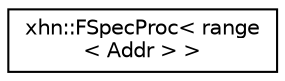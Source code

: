 digraph "Graphical Class Hierarchy"
{
  edge [fontname="Helvetica",fontsize="10",labelfontname="Helvetica",labelfontsize="10"];
  node [fontname="Helvetica",fontsize="10",shape=record];
  rankdir="LR";
  Node1 [label="xhn::FSpecProc\< range\l\< Addr \> \>",height=0.2,width=0.4,color="black", fillcolor="white", style="filled",URL="$structxhn_1_1_f_spec_proc.html"];
}

